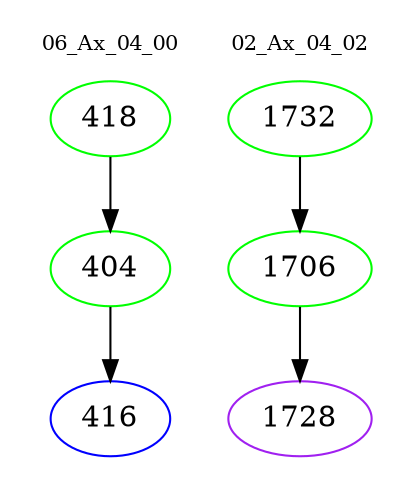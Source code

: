 digraph{
subgraph cluster_0 {
color = white
label = "06_Ax_04_00";
fontsize=10;
T0_418 [label="418", color="green"]
T0_418 -> T0_404 [color="black"]
T0_404 [label="404", color="green"]
T0_404 -> T0_416 [color="black"]
T0_416 [label="416", color="blue"]
}
subgraph cluster_1 {
color = white
label = "02_Ax_04_02";
fontsize=10;
T1_1732 [label="1732", color="green"]
T1_1732 -> T1_1706 [color="black"]
T1_1706 [label="1706", color="green"]
T1_1706 -> T1_1728 [color="black"]
T1_1728 [label="1728", color="purple"]
}
}
